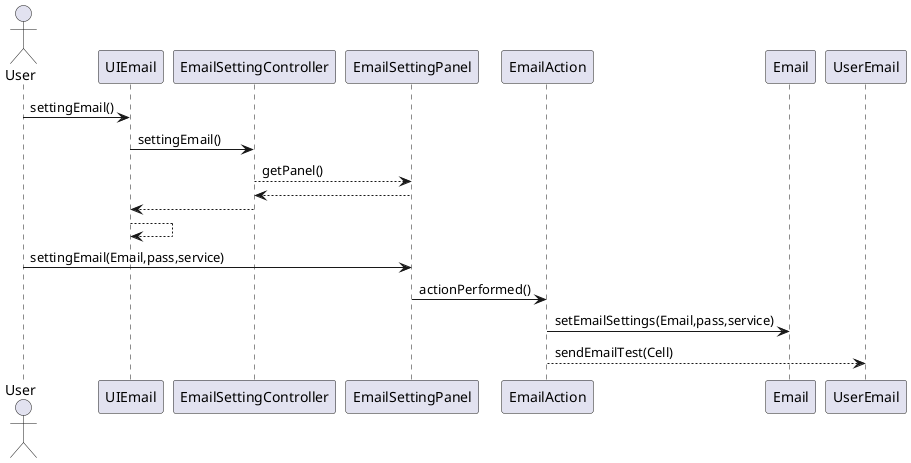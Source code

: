 @startuml doc-files/core05_01_emailSetting_design_analysis.png
 actor User

User -> UIEmail : settingEmail()
UIEmail -> EmailSettingController : settingEmail()
EmailSettingController --> EmailSettingPanel : getPanel()
EmailSettingPanel --> EmailSettingController :
EmailSettingController --> UIEmail :
UIEmail --> UIEmail :
User -> EmailSettingPanel : settingEmail(Email,pass,service)
EmailSettingPanel -> EmailAction : actionPerformed()
EmailAction -> Email : setEmailSettings(Email,pass,service)
EmailAction-->UserEmail : sendEmailTest(Cell)

@enduml